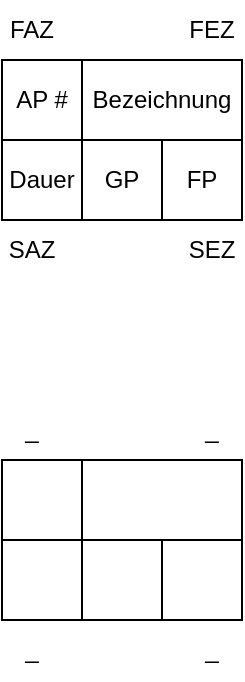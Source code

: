 <mxfile version="20.0.4" type="device"><diagram id="V0ssG5o0mc5U73cRcwbt" name="Page-1"><mxGraphModel dx="1002" dy="718" grid="1" gridSize="10" guides="1" tooltips="1" connect="1" arrows="1" fold="1" page="1" pageScale="1" pageWidth="827" pageHeight="1169" math="0" shadow="0"><root><mxCell id="0"/><mxCell id="1" parent="0"/><mxCell id="pnJucLD_nj2yjBNaE9ff-22" value="" style="group" vertex="1" connectable="0" parent="1"><mxGeometry x="40" y="240" width="120" height="140" as="geometry"/></mxCell><mxCell id="pnJucLD_nj2yjBNaE9ff-1" value="" style="rounded=0;whiteSpace=wrap;html=1;" vertex="1" parent="pnJucLD_nj2yjBNaE9ff-22"><mxGeometry y="30" width="40" height="40" as="geometry"/></mxCell><mxCell id="pnJucLD_nj2yjBNaE9ff-2" value="" style="rounded=0;whiteSpace=wrap;html=1;" vertex="1" parent="pnJucLD_nj2yjBNaE9ff-22"><mxGeometry x="40" y="30" width="80" height="40" as="geometry"/></mxCell><mxCell id="pnJucLD_nj2yjBNaE9ff-3" value="" style="rounded=0;whiteSpace=wrap;html=1;" vertex="1" parent="pnJucLD_nj2yjBNaE9ff-22"><mxGeometry y="70" width="40" height="40" as="geometry"/></mxCell><mxCell id="pnJucLD_nj2yjBNaE9ff-4" value="" style="rounded=0;whiteSpace=wrap;html=1;" vertex="1" parent="pnJucLD_nj2yjBNaE9ff-22"><mxGeometry x="40" y="70" width="40" height="40" as="geometry"/></mxCell><mxCell id="pnJucLD_nj2yjBNaE9ff-5" value="" style="rounded=0;whiteSpace=wrap;html=1;" vertex="1" parent="pnJucLD_nj2yjBNaE9ff-22"><mxGeometry x="80" y="70" width="40" height="40" as="geometry"/></mxCell><mxCell id="pnJucLD_nj2yjBNaE9ff-6" value="_" style="text;html=1;strokeColor=none;fillColor=none;align=center;verticalAlign=middle;whiteSpace=wrap;rounded=0;" vertex="1" parent="pnJucLD_nj2yjBNaE9ff-22"><mxGeometry width="30" height="30" as="geometry"/></mxCell><mxCell id="pnJucLD_nj2yjBNaE9ff-7" value="_" style="text;html=1;strokeColor=none;fillColor=none;align=center;verticalAlign=middle;whiteSpace=wrap;rounded=0;" vertex="1" parent="pnJucLD_nj2yjBNaE9ff-22"><mxGeometry x="90" width="30" height="30" as="geometry"/></mxCell><mxCell id="pnJucLD_nj2yjBNaE9ff-9" value="_" style="text;html=1;strokeColor=none;fillColor=none;align=center;verticalAlign=middle;whiteSpace=wrap;rounded=0;" vertex="1" parent="pnJucLD_nj2yjBNaE9ff-22"><mxGeometry y="110" width="30" height="30" as="geometry"/></mxCell><mxCell id="pnJucLD_nj2yjBNaE9ff-11" value="_" style="text;html=1;strokeColor=none;fillColor=none;align=center;verticalAlign=middle;whiteSpace=wrap;rounded=0;" vertex="1" parent="pnJucLD_nj2yjBNaE9ff-22"><mxGeometry x="90" y="110" width="30" height="30" as="geometry"/></mxCell><mxCell id="pnJucLD_nj2yjBNaE9ff-23" value="" style="group" vertex="1" connectable="0" parent="1"><mxGeometry x="40" y="40" width="120" height="140" as="geometry"/></mxCell><mxCell id="pnJucLD_nj2yjBNaE9ff-24" value="AP #" style="rounded=0;whiteSpace=wrap;html=1;" vertex="1" parent="pnJucLD_nj2yjBNaE9ff-23"><mxGeometry y="30" width="40" height="40" as="geometry"/></mxCell><mxCell id="pnJucLD_nj2yjBNaE9ff-25" value="Bezeichnung" style="rounded=0;whiteSpace=wrap;html=1;" vertex="1" parent="pnJucLD_nj2yjBNaE9ff-23"><mxGeometry x="40" y="30" width="80" height="40" as="geometry"/></mxCell><mxCell id="pnJucLD_nj2yjBNaE9ff-26" value="Dauer" style="rounded=0;whiteSpace=wrap;html=1;" vertex="1" parent="pnJucLD_nj2yjBNaE9ff-23"><mxGeometry y="70" width="40" height="40" as="geometry"/></mxCell><mxCell id="pnJucLD_nj2yjBNaE9ff-27" value="GP" style="rounded=0;whiteSpace=wrap;html=1;" vertex="1" parent="pnJucLD_nj2yjBNaE9ff-23"><mxGeometry x="40" y="70" width="40" height="40" as="geometry"/></mxCell><mxCell id="pnJucLD_nj2yjBNaE9ff-28" value="FP" style="rounded=0;whiteSpace=wrap;html=1;" vertex="1" parent="pnJucLD_nj2yjBNaE9ff-23"><mxGeometry x="80" y="70" width="40" height="40" as="geometry"/></mxCell><mxCell id="pnJucLD_nj2yjBNaE9ff-29" value="FAZ" style="text;html=1;strokeColor=none;fillColor=none;align=center;verticalAlign=middle;whiteSpace=wrap;rounded=0;" vertex="1" parent="pnJucLD_nj2yjBNaE9ff-23"><mxGeometry width="30" height="30" as="geometry"/></mxCell><mxCell id="pnJucLD_nj2yjBNaE9ff-30" value="FEZ" style="text;html=1;strokeColor=none;fillColor=none;align=center;verticalAlign=middle;whiteSpace=wrap;rounded=0;" vertex="1" parent="pnJucLD_nj2yjBNaE9ff-23"><mxGeometry x="90" width="30" height="30" as="geometry"/></mxCell><mxCell id="pnJucLD_nj2yjBNaE9ff-31" value="SAZ" style="text;html=1;strokeColor=none;fillColor=none;align=center;verticalAlign=middle;whiteSpace=wrap;rounded=0;" vertex="1" parent="pnJucLD_nj2yjBNaE9ff-23"><mxGeometry y="110" width="30" height="30" as="geometry"/></mxCell><mxCell id="pnJucLD_nj2yjBNaE9ff-32" value="SEZ" style="text;html=1;strokeColor=none;fillColor=none;align=center;verticalAlign=middle;whiteSpace=wrap;rounded=0;" vertex="1" parent="pnJucLD_nj2yjBNaE9ff-23"><mxGeometry x="90" y="110" width="30" height="30" as="geometry"/></mxCell></root></mxGraphModel></diagram></mxfile>